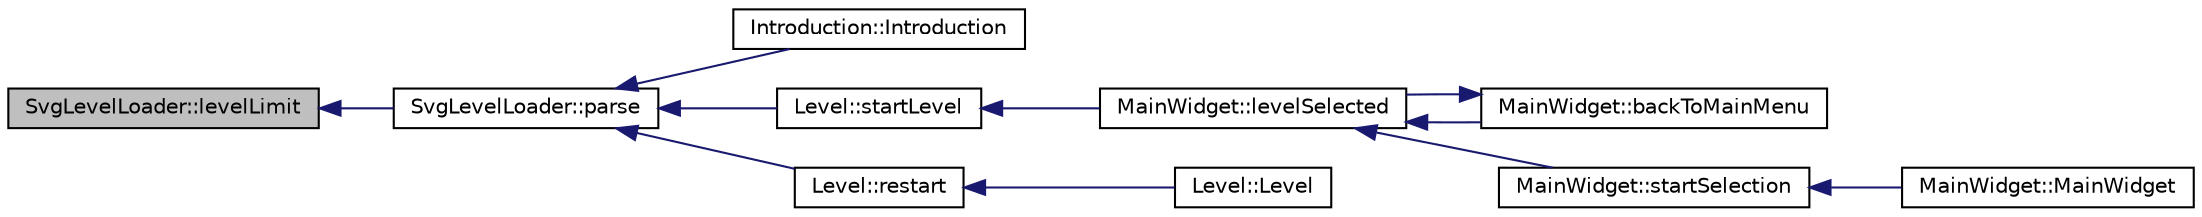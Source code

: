 digraph G
{
  edge [fontname="Helvetica",fontsize="10",labelfontname="Helvetica",labelfontsize="10"];
  node [fontname="Helvetica",fontsize="10",shape=record];
  rankdir="LR";
  Node1 [label="SvgLevelLoader::levelLimit",height=0.2,width=0.4,color="black", fillcolor="grey75", style="filled" fontcolor="black"];
  Node1 -> Node2 [dir="back",color="midnightblue",fontsize="10",style="solid",fontname="Helvetica"];
  Node2 [label="SvgLevelLoader::parse",height=0.2,width=0.4,color="black", fillcolor="white", style="filled",URL="$d7/dbb/classSvgLevelLoader.html#a3bbc09b35d62e646892ca2e213e7fd22"];
  Node2 -> Node3 [dir="back",color="midnightblue",fontsize="10",style="solid",fontname="Helvetica"];
  Node3 [label="Introduction::Introduction",height=0.2,width=0.4,color="black", fillcolor="white", style="filled",URL="$d0/d24/classIntroduction.html#a48393f6ccb41a853300b4bbd44a2be21"];
  Node2 -> Node4 [dir="back",color="midnightblue",fontsize="10",style="solid",fontname="Helvetica"];
  Node4 [label="Level::startLevel",height=0.2,width=0.4,color="black", fillcolor="white", style="filled",URL="$d2/d9d/classLevel.html#a30245d7fbba8bf74310289f2c6233af7"];
  Node4 -> Node5 [dir="back",color="midnightblue",fontsize="10",style="solid",fontname="Helvetica"];
  Node5 [label="MainWidget::levelSelected",height=0.2,width=0.4,color="black", fillcolor="white", style="filled",URL="$d9/d73/classMainWidget.html#a7460c5640216291772a423c19db16f14"];
  Node5 -> Node6 [dir="back",color="midnightblue",fontsize="10",style="solid",fontname="Helvetica"];
  Node6 [label="MainWidget::backToMainMenu",height=0.2,width=0.4,color="black", fillcolor="white", style="filled",URL="$d9/d73/classMainWidget.html#aa4d9ebf32f9d2f370209810e1d98cf4f"];
  Node6 -> Node5 [dir="back",color="midnightblue",fontsize="10",style="solid",fontname="Helvetica"];
  Node5 -> Node7 [dir="back",color="midnightblue",fontsize="10",style="solid",fontname="Helvetica"];
  Node7 [label="MainWidget::startSelection",height=0.2,width=0.4,color="black", fillcolor="white", style="filled",URL="$d9/d73/classMainWidget.html#ace13c66ba2a6a0f0abfbc9041e35a4f2"];
  Node7 -> Node8 [dir="back",color="midnightblue",fontsize="10",style="solid",fontname="Helvetica"];
  Node8 [label="MainWidget::MainWidget",height=0.2,width=0.4,color="black", fillcolor="white", style="filled",URL="$d9/d73/classMainWidget.html#af5f794244d1985dc2e40d2f17d8ff552"];
  Node2 -> Node9 [dir="back",color="midnightblue",fontsize="10",style="solid",fontname="Helvetica"];
  Node9 [label="Level::restart",height=0.2,width=0.4,color="black", fillcolor="white", style="filled",URL="$d2/d9d/classLevel.html#ab18900b8195c469cc78c906216eb9eb0"];
  Node9 -> Node10 [dir="back",color="midnightblue",fontsize="10",style="solid",fontname="Helvetica"];
  Node10 [label="Level::Level",height=0.2,width=0.4,color="black", fillcolor="white", style="filled",URL="$d2/d9d/classLevel.html#aab4805fc7397cd5ab9d9852a1d403a0d"];
}
